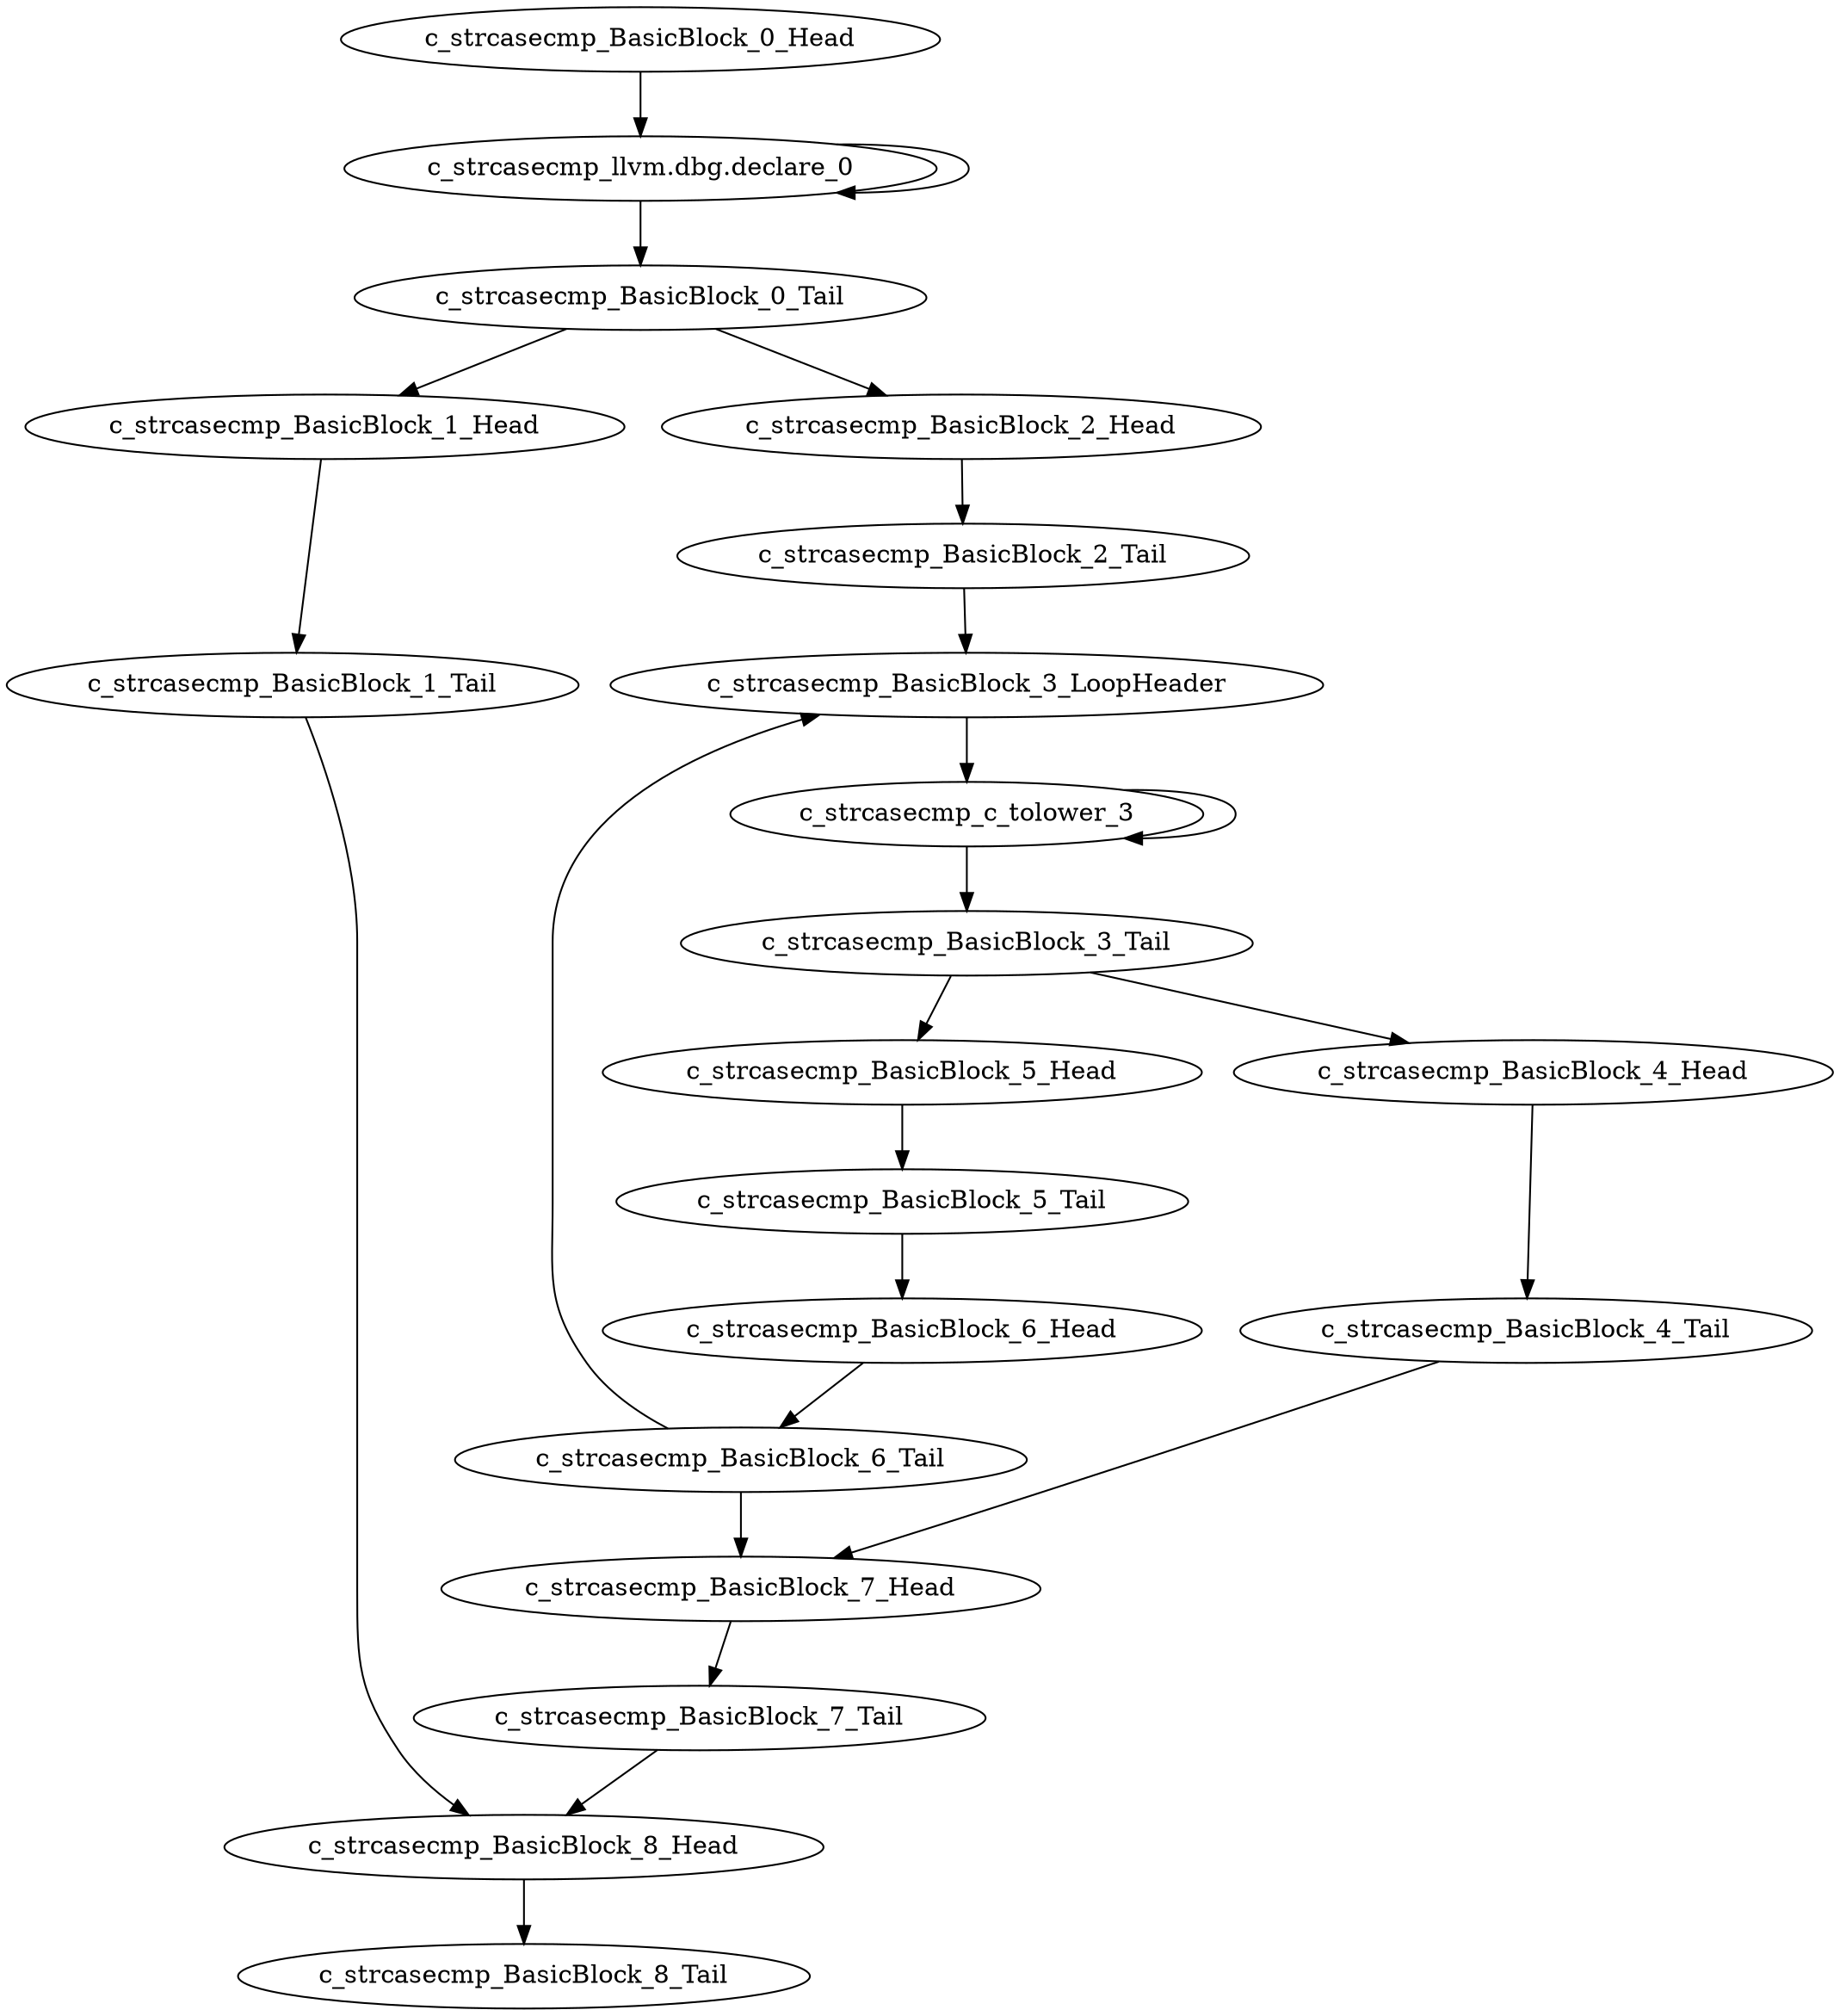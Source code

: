 digraph G {
    "c_strcasecmp_BasicBlock_7_Tail" -> "c_strcasecmp_BasicBlock_8_Head"
    "c_strcasecmp_BasicBlock_6_Head" -> "c_strcasecmp_BasicBlock_6_Tail"
    "c_strcasecmp_BasicBlock_1_Head" -> "c_strcasecmp_BasicBlock_1_Tail"
    "c_strcasecmp_BasicBlock_3_Tail" -> "c_strcasecmp_BasicBlock_5_Head"
    "c_strcasecmp_BasicBlock_3_Tail" -> "c_strcasecmp_BasicBlock_4_Head"
    "c_strcasecmp_BasicBlock_1_Tail" -> "c_strcasecmp_BasicBlock_8_Head"
    "c_strcasecmp_c_tolower_3" -> "c_strcasecmp_BasicBlock_3_Tail"
    "c_strcasecmp_c_tolower_3" -> "c_strcasecmp_c_tolower_3"
    "c_strcasecmp_BasicBlock_5_Head" -> "c_strcasecmp_BasicBlock_5_Tail"
    "c_strcasecmp_BasicBlock_7_Head" -> "c_strcasecmp_BasicBlock_7_Tail"
    "c_strcasecmp_BasicBlock_5_Tail" -> "c_strcasecmp_BasicBlock_6_Head"
    "c_strcasecmp_BasicBlock_3_LoopHeader" -> "c_strcasecmp_c_tolower_3"
    "c_strcasecmp_BasicBlock_8_Head" -> "c_strcasecmp_BasicBlock_8_Tail"
    "c_strcasecmp_BasicBlock_2_Tail" -> "c_strcasecmp_BasicBlock_3_LoopHeader"
    "c_strcasecmp_BasicBlock_4_Head" -> "c_strcasecmp_BasicBlock_4_Tail"
    "c_strcasecmp_llvm.dbg.declare_0" -> "c_strcasecmp_llvm.dbg.declare_0"
    "c_strcasecmp_llvm.dbg.declare_0" -> "c_strcasecmp_BasicBlock_0_Tail"
    "c_strcasecmp_BasicBlock_4_Tail" -> "c_strcasecmp_BasicBlock_7_Head"
    "c_strcasecmp_BasicBlock_0_Tail" -> "c_strcasecmp_BasicBlock_1_Head"
    "c_strcasecmp_BasicBlock_0_Tail" -> "c_strcasecmp_BasicBlock_2_Head"
    "c_strcasecmp_BasicBlock_6_Tail" -> "c_strcasecmp_BasicBlock_7_Head"
    "c_strcasecmp_BasicBlock_6_Tail" -> "c_strcasecmp_BasicBlock_3_LoopHeader"
    "c_strcasecmp_BasicBlock_0_Head" -> "c_strcasecmp_llvm.dbg.declare_0"
    "c_strcasecmp_BasicBlock_2_Head" -> "c_strcasecmp_BasicBlock_2_Tail"
}

